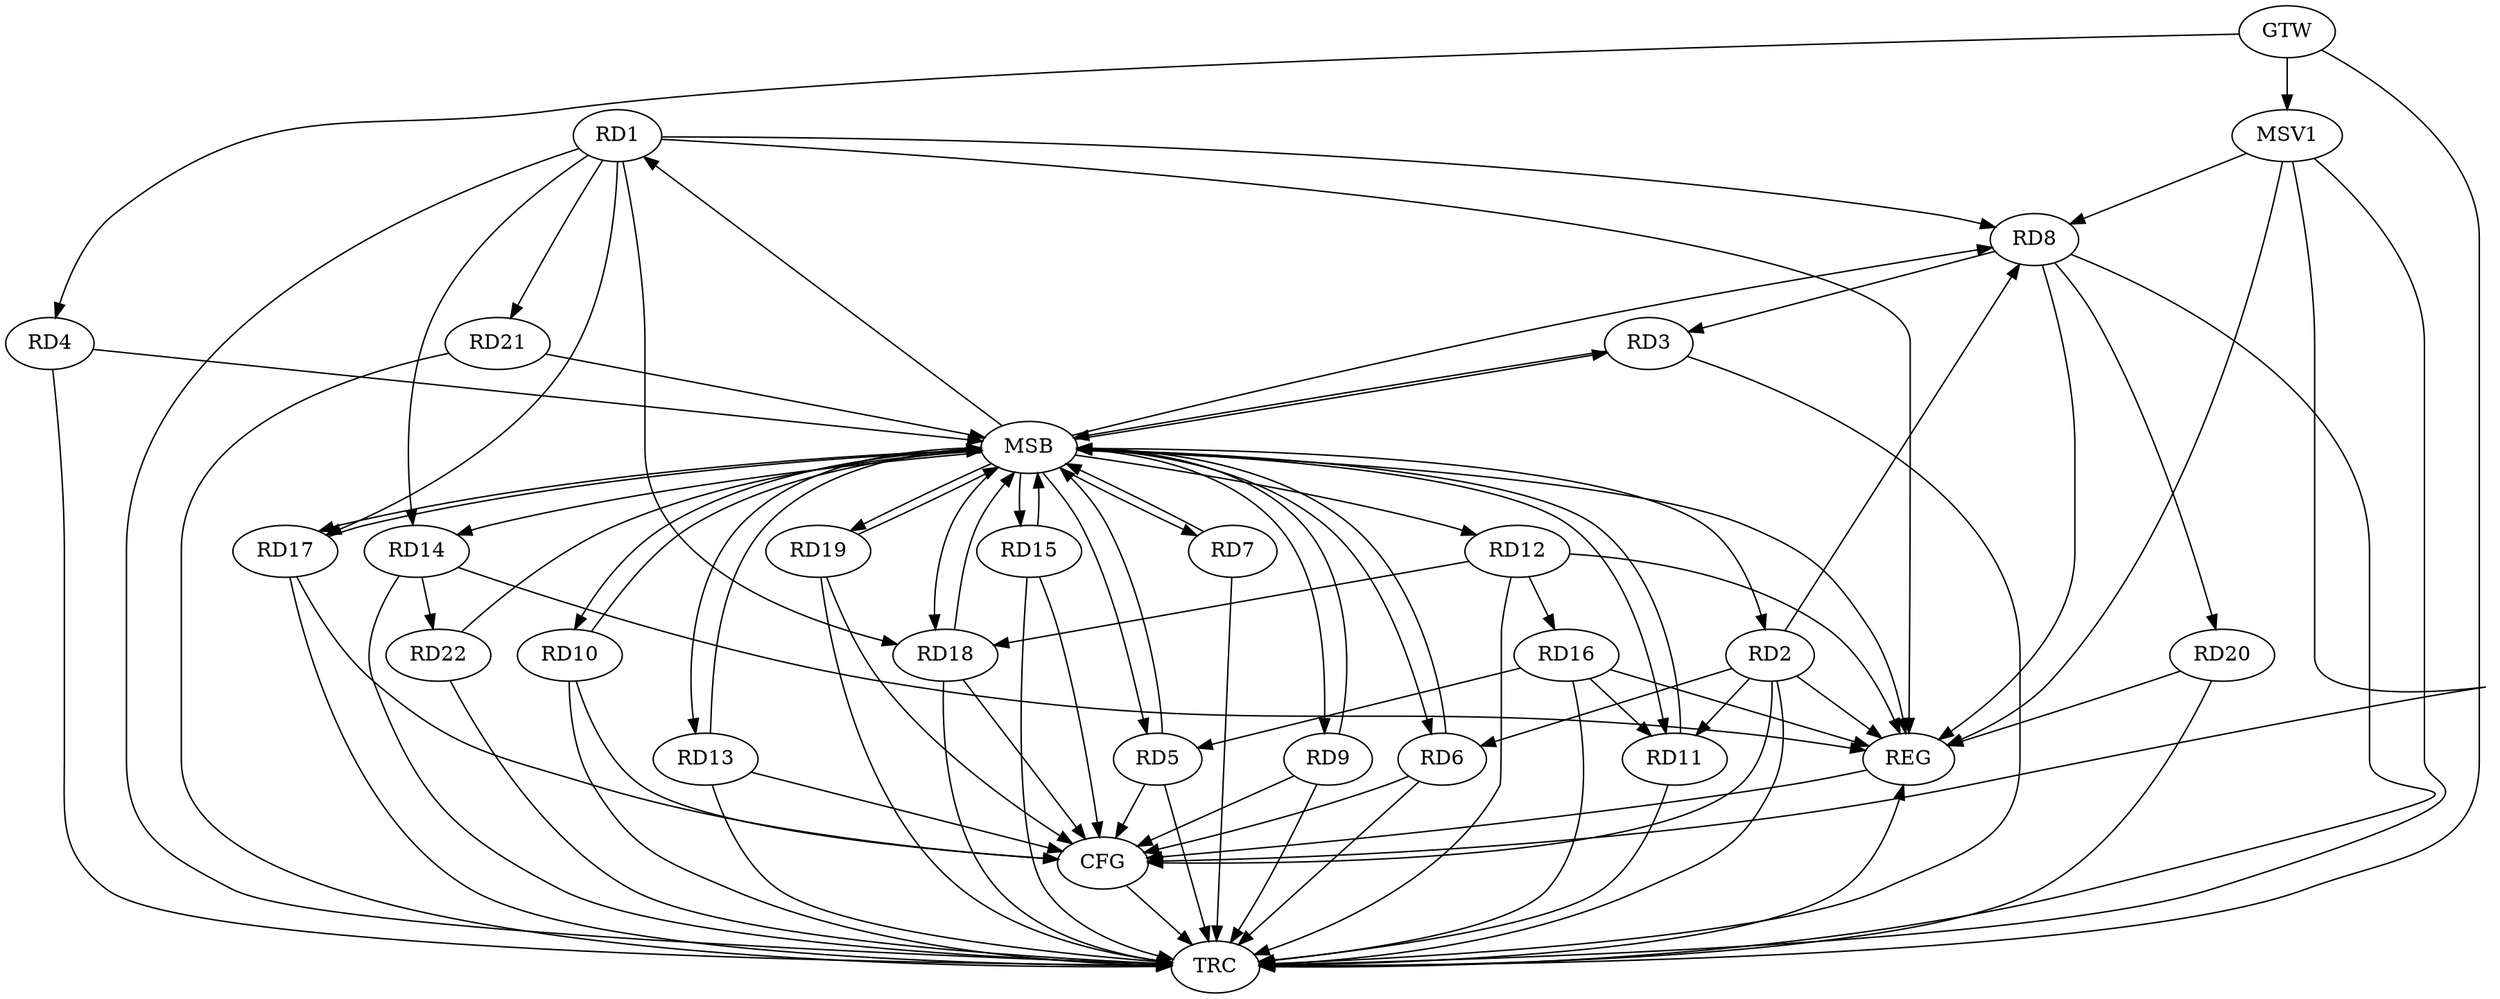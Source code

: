strict digraph G {
  RD1 [ label="RD1" ];
  RD2 [ label="RD2" ];
  RD3 [ label="RD3" ];
  RD4 [ label="RD4" ];
  RD5 [ label="RD5" ];
  RD6 [ label="RD6" ];
  RD7 [ label="RD7" ];
  RD8 [ label="RD8" ];
  RD9 [ label="RD9" ];
  RD10 [ label="RD10" ];
  RD11 [ label="RD11" ];
  RD12 [ label="RD12" ];
  RD13 [ label="RD13" ];
  RD14 [ label="RD14" ];
  RD15 [ label="RD15" ];
  RD16 [ label="RD16" ];
  RD17 [ label="RD17" ];
  RD18 [ label="RD18" ];
  RD19 [ label="RD19" ];
  RD20 [ label="RD20" ];
  RD21 [ label="RD21" ];
  RD22 [ label="RD22" ];
  GTW [ label="GTW" ];
  REG [ label="REG" ];
  MSB [ label="MSB" ];
  CFG [ label="CFG" ];
  TRC [ label="TRC" ];
  MSV1 [ label="MSV1" ];
  RD1 -> RD8;
  RD1 -> RD14;
  RD1 -> RD17;
  RD1 -> RD18;
  RD1 -> RD21;
  RD2 -> RD6;
  RD2 -> RD8;
  RD2 -> RD11;
  RD8 -> RD3;
  RD16 -> RD5;
  RD8 -> RD20;
  RD16 -> RD11;
  RD12 -> RD16;
  RD12 -> RD18;
  RD14 -> RD22;
  GTW -> RD4;
  RD1 -> REG;
  RD2 -> REG;
  RD8 -> REG;
  RD12 -> REG;
  RD14 -> REG;
  RD16 -> REG;
  RD20 -> REG;
  RD3 -> MSB;
  MSB -> RD2;
  MSB -> RD11;
  MSB -> RD13;
  MSB -> REG;
  RD4 -> MSB;
  RD5 -> MSB;
  MSB -> RD17;
  RD6 -> MSB;
  MSB -> RD8;
  MSB -> RD15;
  MSB -> RD18;
  MSB -> RD19;
  RD7 -> MSB;
  RD9 -> MSB;
  MSB -> RD10;
  RD10 -> MSB;
  MSB -> RD3;
  MSB -> RD7;
  MSB -> RD14;
  RD11 -> MSB;
  MSB -> RD1;
  RD13 -> MSB;
  MSB -> RD6;
  RD15 -> MSB;
  MSB -> RD5;
  MSB -> RD9;
  MSB -> RD12;
  RD17 -> MSB;
  RD18 -> MSB;
  RD19 -> MSB;
  RD21 -> MSB;
  RD22 -> MSB;
  RD13 -> CFG;
  RD19 -> CFG;
  RD10 -> CFG;
  RD9 -> CFG;
  RD18 -> CFG;
  RD17 -> CFG;
  RD15 -> CFG;
  RD6 -> CFG;
  RD2 -> CFG;
  RD5 -> CFG;
  REG -> CFG;
  RD1 -> TRC;
  RD2 -> TRC;
  RD3 -> TRC;
  RD4 -> TRC;
  RD5 -> TRC;
  RD6 -> TRC;
  RD7 -> TRC;
  RD8 -> TRC;
  RD9 -> TRC;
  RD10 -> TRC;
  RD11 -> TRC;
  RD12 -> TRC;
  RD13 -> TRC;
  RD14 -> TRC;
  RD15 -> TRC;
  RD16 -> TRC;
  RD17 -> TRC;
  RD18 -> TRC;
  RD19 -> TRC;
  RD20 -> TRC;
  RD21 -> TRC;
  RD22 -> TRC;
  GTW -> TRC;
  CFG -> TRC;
  TRC -> REG;
  MSV1 -> RD8;
  GTW -> MSV1;
  MSV1 -> REG;
  MSV1 -> TRC;
  MSV1 -> CFG;
}
